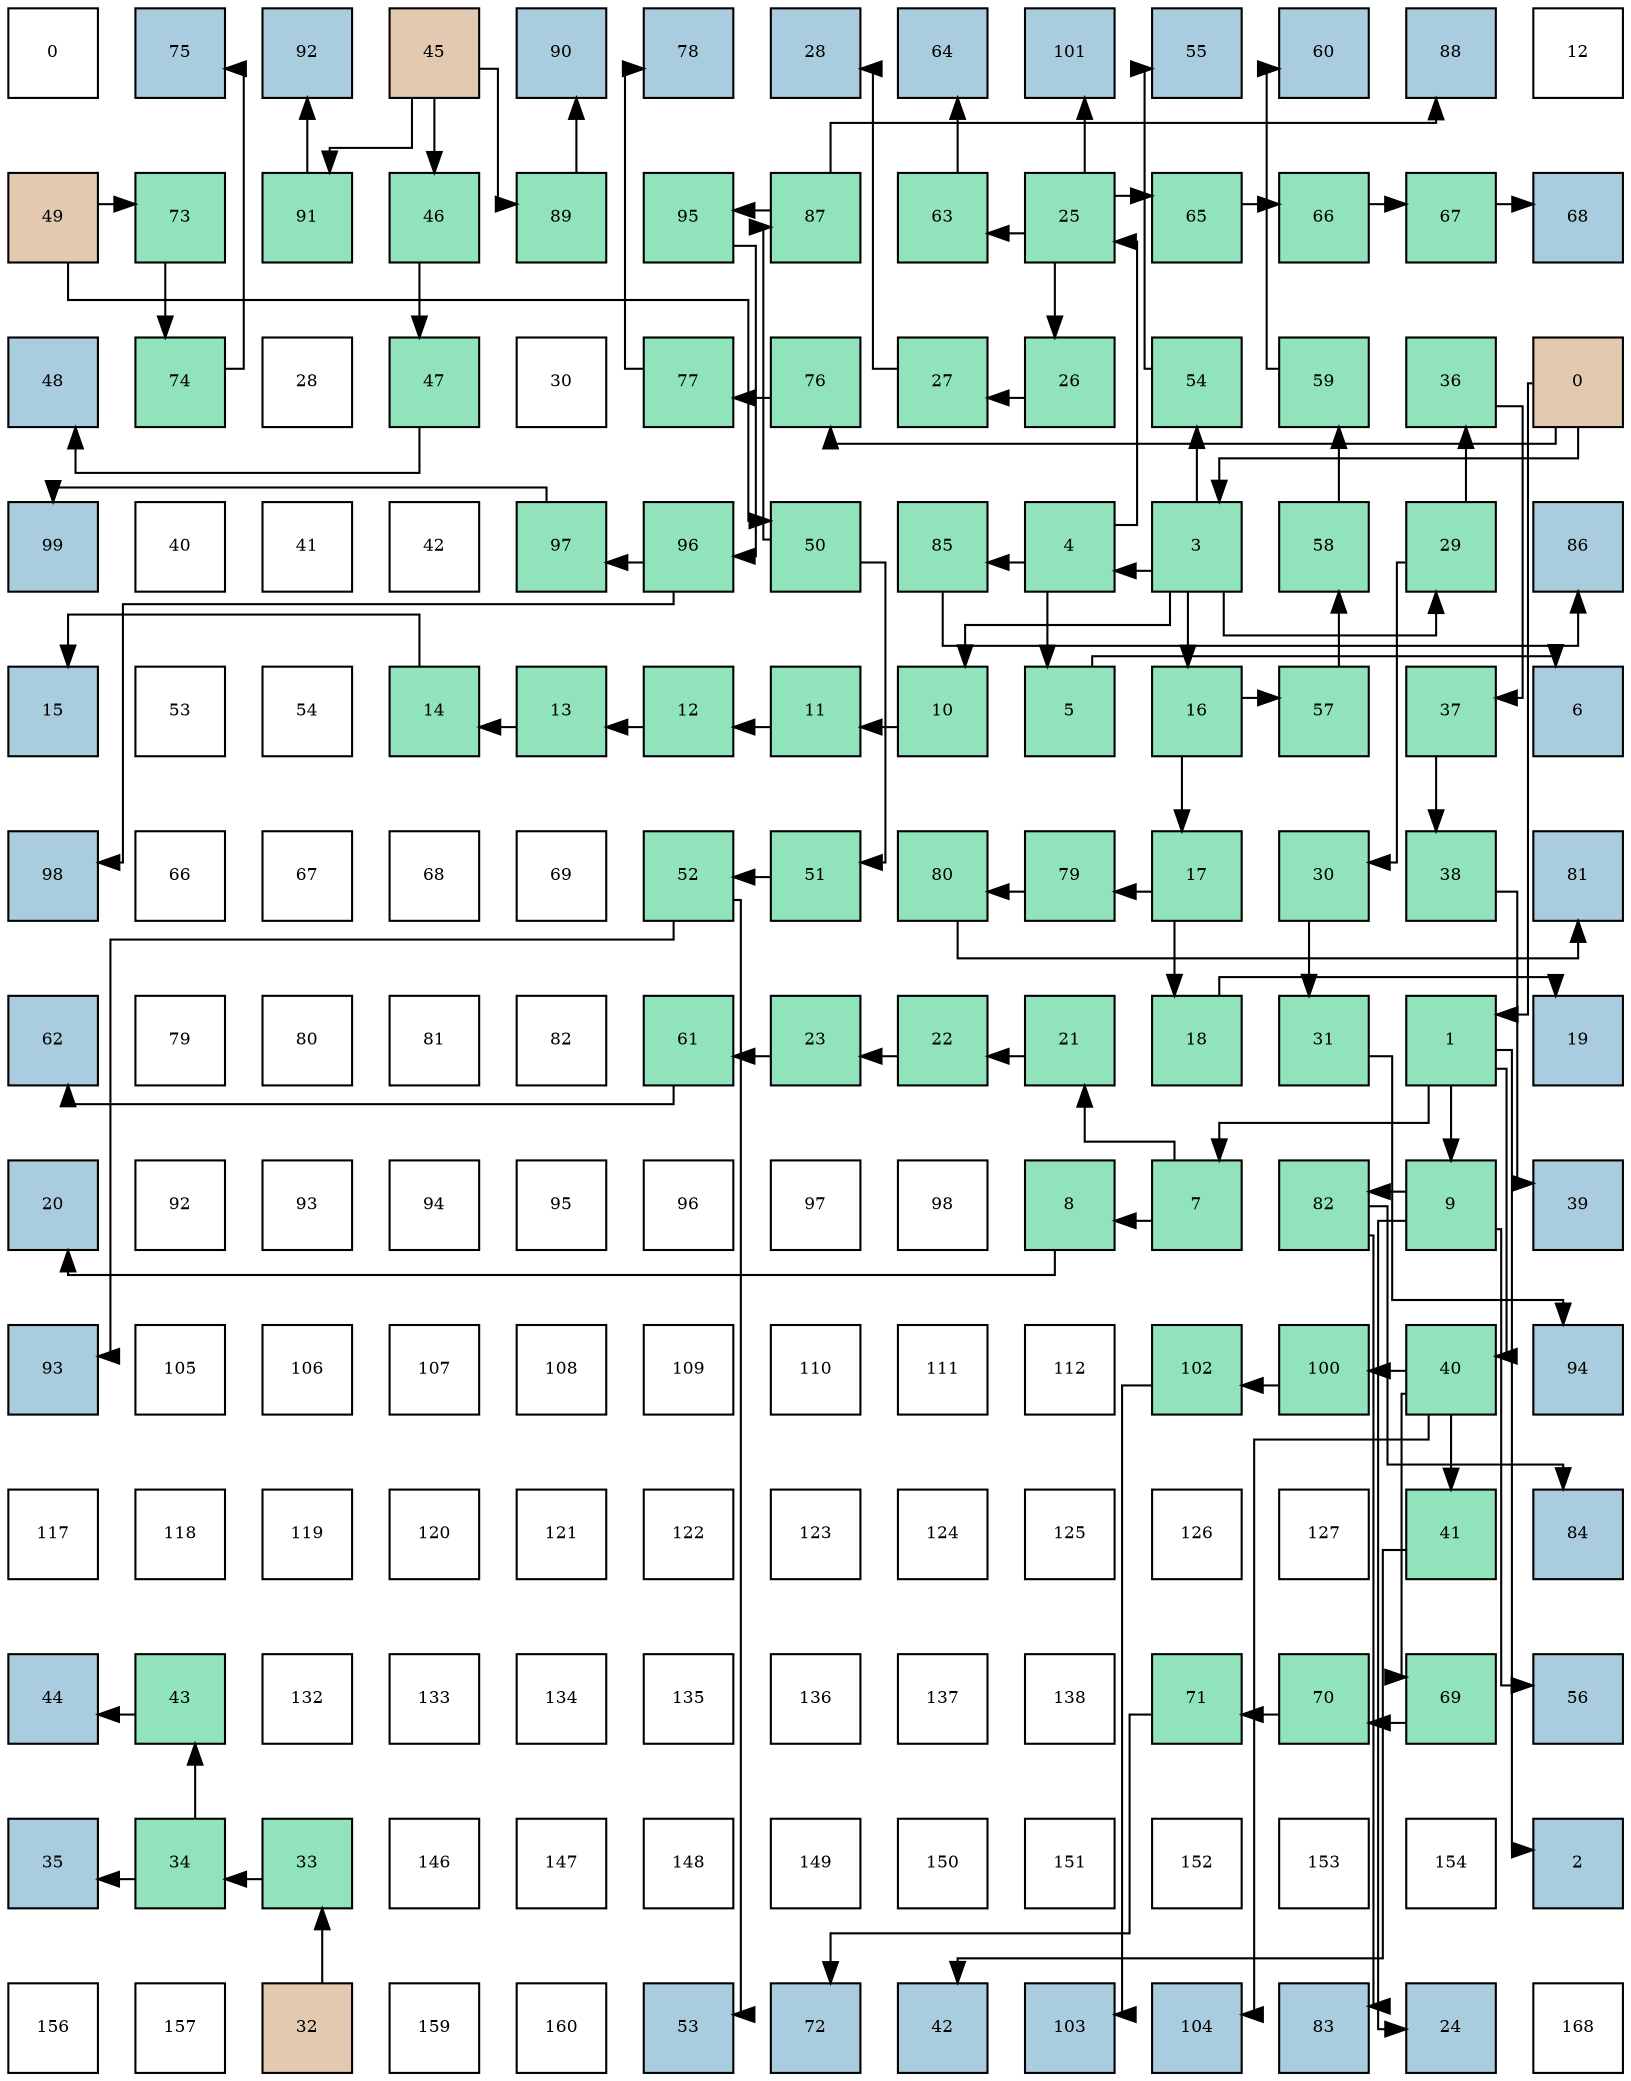 digraph layout{
 rankdir=TB;
 splines=ortho;
 node [style=filled shape=square fixedsize=true width=0.6];
0[label="0", fontsize=8, fillcolor="#ffffff"];
1[label="75", fontsize=8, fillcolor="#a9ccde"];
2[label="92", fontsize=8, fillcolor="#a9ccde"];
3[label="45", fontsize=8, fillcolor="#e3c9af"];
4[label="90", fontsize=8, fillcolor="#a9ccde"];
5[label="78", fontsize=8, fillcolor="#a9ccde"];
6[label="28", fontsize=8, fillcolor="#a9ccde"];
7[label="64", fontsize=8, fillcolor="#a9ccde"];
8[label="101", fontsize=8, fillcolor="#a9ccde"];
9[label="55", fontsize=8, fillcolor="#a9ccde"];
10[label="60", fontsize=8, fillcolor="#a9ccde"];
11[label="88", fontsize=8, fillcolor="#a9ccde"];
12[label="12", fontsize=8, fillcolor="#ffffff"];
13[label="49", fontsize=8, fillcolor="#e3c9af"];
14[label="73", fontsize=8, fillcolor="#91e3bb"];
15[label="91", fontsize=8, fillcolor="#91e3bb"];
16[label="46", fontsize=8, fillcolor="#91e3bb"];
17[label="89", fontsize=8, fillcolor="#91e3bb"];
18[label="95", fontsize=8, fillcolor="#91e3bb"];
19[label="87", fontsize=8, fillcolor="#91e3bb"];
20[label="63", fontsize=8, fillcolor="#91e3bb"];
21[label="25", fontsize=8, fillcolor="#91e3bb"];
22[label="65", fontsize=8, fillcolor="#91e3bb"];
23[label="66", fontsize=8, fillcolor="#91e3bb"];
24[label="67", fontsize=8, fillcolor="#91e3bb"];
25[label="68", fontsize=8, fillcolor="#a9ccde"];
26[label="48", fontsize=8, fillcolor="#a9ccde"];
27[label="74", fontsize=8, fillcolor="#91e3bb"];
28[label="28", fontsize=8, fillcolor="#ffffff"];
29[label="47", fontsize=8, fillcolor="#91e3bb"];
30[label="30", fontsize=8, fillcolor="#ffffff"];
31[label="77", fontsize=8, fillcolor="#91e3bb"];
32[label="76", fontsize=8, fillcolor="#91e3bb"];
33[label="27", fontsize=8, fillcolor="#91e3bb"];
34[label="26", fontsize=8, fillcolor="#91e3bb"];
35[label="54", fontsize=8, fillcolor="#91e3bb"];
36[label="59", fontsize=8, fillcolor="#91e3bb"];
37[label="36", fontsize=8, fillcolor="#91e3bb"];
38[label="0", fontsize=8, fillcolor="#e3c9af"];
39[label="99", fontsize=8, fillcolor="#a9ccde"];
40[label="40", fontsize=8, fillcolor="#ffffff"];
41[label="41", fontsize=8, fillcolor="#ffffff"];
42[label="42", fontsize=8, fillcolor="#ffffff"];
43[label="97", fontsize=8, fillcolor="#91e3bb"];
44[label="96", fontsize=8, fillcolor="#91e3bb"];
45[label="50", fontsize=8, fillcolor="#91e3bb"];
46[label="85", fontsize=8, fillcolor="#91e3bb"];
47[label="4", fontsize=8, fillcolor="#91e3bb"];
48[label="3", fontsize=8, fillcolor="#91e3bb"];
49[label="58", fontsize=8, fillcolor="#91e3bb"];
50[label="29", fontsize=8, fillcolor="#91e3bb"];
51[label="86", fontsize=8, fillcolor="#a9ccde"];
52[label="15", fontsize=8, fillcolor="#a9ccde"];
53[label="53", fontsize=8, fillcolor="#ffffff"];
54[label="54", fontsize=8, fillcolor="#ffffff"];
55[label="14", fontsize=8, fillcolor="#91e3bb"];
56[label="13", fontsize=8, fillcolor="#91e3bb"];
57[label="12", fontsize=8, fillcolor="#91e3bb"];
58[label="11", fontsize=8, fillcolor="#91e3bb"];
59[label="10", fontsize=8, fillcolor="#91e3bb"];
60[label="5", fontsize=8, fillcolor="#91e3bb"];
61[label="16", fontsize=8, fillcolor="#91e3bb"];
62[label="57", fontsize=8, fillcolor="#91e3bb"];
63[label="37", fontsize=8, fillcolor="#91e3bb"];
64[label="6", fontsize=8, fillcolor="#a9ccde"];
65[label="98", fontsize=8, fillcolor="#a9ccde"];
66[label="66", fontsize=8, fillcolor="#ffffff"];
67[label="67", fontsize=8, fillcolor="#ffffff"];
68[label="68", fontsize=8, fillcolor="#ffffff"];
69[label="69", fontsize=8, fillcolor="#ffffff"];
70[label="52", fontsize=8, fillcolor="#91e3bb"];
71[label="51", fontsize=8, fillcolor="#91e3bb"];
72[label="80", fontsize=8, fillcolor="#91e3bb"];
73[label="79", fontsize=8, fillcolor="#91e3bb"];
74[label="17", fontsize=8, fillcolor="#91e3bb"];
75[label="30", fontsize=8, fillcolor="#91e3bb"];
76[label="38", fontsize=8, fillcolor="#91e3bb"];
77[label="81", fontsize=8, fillcolor="#a9ccde"];
78[label="62", fontsize=8, fillcolor="#a9ccde"];
79[label="79", fontsize=8, fillcolor="#ffffff"];
80[label="80", fontsize=8, fillcolor="#ffffff"];
81[label="81", fontsize=8, fillcolor="#ffffff"];
82[label="82", fontsize=8, fillcolor="#ffffff"];
83[label="61", fontsize=8, fillcolor="#91e3bb"];
84[label="23", fontsize=8, fillcolor="#91e3bb"];
85[label="22", fontsize=8, fillcolor="#91e3bb"];
86[label="21", fontsize=8, fillcolor="#91e3bb"];
87[label="18", fontsize=8, fillcolor="#91e3bb"];
88[label="31", fontsize=8, fillcolor="#91e3bb"];
89[label="1", fontsize=8, fillcolor="#91e3bb"];
90[label="19", fontsize=8, fillcolor="#a9ccde"];
91[label="20", fontsize=8, fillcolor="#a9ccde"];
92[label="92", fontsize=8, fillcolor="#ffffff"];
93[label="93", fontsize=8, fillcolor="#ffffff"];
94[label="94", fontsize=8, fillcolor="#ffffff"];
95[label="95", fontsize=8, fillcolor="#ffffff"];
96[label="96", fontsize=8, fillcolor="#ffffff"];
97[label="97", fontsize=8, fillcolor="#ffffff"];
98[label="98", fontsize=8, fillcolor="#ffffff"];
99[label="8", fontsize=8, fillcolor="#91e3bb"];
100[label="7", fontsize=8, fillcolor="#91e3bb"];
101[label="82", fontsize=8, fillcolor="#91e3bb"];
102[label="9", fontsize=8, fillcolor="#91e3bb"];
103[label="39", fontsize=8, fillcolor="#a9ccde"];
104[label="93", fontsize=8, fillcolor="#a9ccde"];
105[label="105", fontsize=8, fillcolor="#ffffff"];
106[label="106", fontsize=8, fillcolor="#ffffff"];
107[label="107", fontsize=8, fillcolor="#ffffff"];
108[label="108", fontsize=8, fillcolor="#ffffff"];
109[label="109", fontsize=8, fillcolor="#ffffff"];
110[label="110", fontsize=8, fillcolor="#ffffff"];
111[label="111", fontsize=8, fillcolor="#ffffff"];
112[label="112", fontsize=8, fillcolor="#ffffff"];
113[label="102", fontsize=8, fillcolor="#91e3bb"];
114[label="100", fontsize=8, fillcolor="#91e3bb"];
115[label="40", fontsize=8, fillcolor="#91e3bb"];
116[label="94", fontsize=8, fillcolor="#a9ccde"];
117[label="117", fontsize=8, fillcolor="#ffffff"];
118[label="118", fontsize=8, fillcolor="#ffffff"];
119[label="119", fontsize=8, fillcolor="#ffffff"];
120[label="120", fontsize=8, fillcolor="#ffffff"];
121[label="121", fontsize=8, fillcolor="#ffffff"];
122[label="122", fontsize=8, fillcolor="#ffffff"];
123[label="123", fontsize=8, fillcolor="#ffffff"];
124[label="124", fontsize=8, fillcolor="#ffffff"];
125[label="125", fontsize=8, fillcolor="#ffffff"];
126[label="126", fontsize=8, fillcolor="#ffffff"];
127[label="127", fontsize=8, fillcolor="#ffffff"];
128[label="41", fontsize=8, fillcolor="#91e3bb"];
129[label="84", fontsize=8, fillcolor="#a9ccde"];
130[label="44", fontsize=8, fillcolor="#a9ccde"];
131[label="43", fontsize=8, fillcolor="#91e3bb"];
132[label="132", fontsize=8, fillcolor="#ffffff"];
133[label="133", fontsize=8, fillcolor="#ffffff"];
134[label="134", fontsize=8, fillcolor="#ffffff"];
135[label="135", fontsize=8, fillcolor="#ffffff"];
136[label="136", fontsize=8, fillcolor="#ffffff"];
137[label="137", fontsize=8, fillcolor="#ffffff"];
138[label="138", fontsize=8, fillcolor="#ffffff"];
139[label="71", fontsize=8, fillcolor="#91e3bb"];
140[label="70", fontsize=8, fillcolor="#91e3bb"];
141[label="69", fontsize=8, fillcolor="#91e3bb"];
142[label="56", fontsize=8, fillcolor="#a9ccde"];
143[label="35", fontsize=8, fillcolor="#a9ccde"];
144[label="34", fontsize=8, fillcolor="#91e3bb"];
145[label="33", fontsize=8, fillcolor="#91e3bb"];
146[label="146", fontsize=8, fillcolor="#ffffff"];
147[label="147", fontsize=8, fillcolor="#ffffff"];
148[label="148", fontsize=8, fillcolor="#ffffff"];
149[label="149", fontsize=8, fillcolor="#ffffff"];
150[label="150", fontsize=8, fillcolor="#ffffff"];
151[label="151", fontsize=8, fillcolor="#ffffff"];
152[label="152", fontsize=8, fillcolor="#ffffff"];
153[label="153", fontsize=8, fillcolor="#ffffff"];
154[label="154", fontsize=8, fillcolor="#ffffff"];
155[label="2", fontsize=8, fillcolor="#a9ccde"];
156[label="156", fontsize=8, fillcolor="#ffffff"];
157[label="157", fontsize=8, fillcolor="#ffffff"];
158[label="32", fontsize=8, fillcolor="#e3c9af"];
159[label="159", fontsize=8, fillcolor="#ffffff"];
160[label="160", fontsize=8, fillcolor="#ffffff"];
161[label="53", fontsize=8, fillcolor="#a9ccde"];
162[label="72", fontsize=8, fillcolor="#a9ccde"];
163[label="42", fontsize=8, fillcolor="#a9ccde"];
164[label="103", fontsize=8, fillcolor="#a9ccde"];
165[label="104", fontsize=8, fillcolor="#a9ccde"];
166[label="83", fontsize=8, fillcolor="#a9ccde"];
167[label="24", fontsize=8, fillcolor="#a9ccde"];
168[label="168", fontsize=8, fillcolor="#ffffff"];
edge [constraint=false, style=vis];38 -> 89;
38 -> 48;
38 -> 32;
89 -> 155;
89 -> 100;
89 -> 102;
89 -> 115;
48 -> 47;
48 -> 59;
48 -> 61;
48 -> 50;
48 -> 35;
47 -> 60;
47 -> 21;
47 -> 46;
60 -> 64;
100 -> 99;
100 -> 86;
99 -> 91;
102 -> 167;
102 -> 142;
102 -> 101;
59 -> 58;
58 -> 57;
57 -> 56;
56 -> 55;
55 -> 52;
61 -> 74;
61 -> 62;
74 -> 87;
74 -> 73;
87 -> 90;
86 -> 85;
85 -> 84;
84 -> 83;
21 -> 34;
21 -> 20;
21 -> 22;
21 -> 8;
34 -> 33;
33 -> 6;
50 -> 75;
50 -> 37;
75 -> 88;
88 -> 116;
158 -> 145;
145 -> 144;
144 -> 143;
144 -> 131;
37 -> 63;
63 -> 76;
76 -> 103;
115 -> 128;
115 -> 141;
115 -> 114;
115 -> 165;
128 -> 163;
131 -> 130;
3 -> 16;
3 -> 17;
3 -> 15;
16 -> 29;
29 -> 26;
13 -> 45;
13 -> 14;
45 -> 71;
45 -> 19;
71 -> 70;
70 -> 161;
70 -> 104;
35 -> 9;
62 -> 49;
49 -> 36;
36 -> 10;
83 -> 78;
20 -> 7;
22 -> 23;
23 -> 24;
24 -> 25;
141 -> 140;
140 -> 139;
139 -> 162;
14 -> 27;
27 -> 1;
32 -> 31;
31 -> 5;
73 -> 72;
72 -> 77;
101 -> 166;
101 -> 129;
46 -> 51;
19 -> 11;
19 -> 18;
17 -> 4;
15 -> 2;
18 -> 44;
44 -> 43;
44 -> 65;
43 -> 39;
114 -> 113;
113 -> 164;
edge [constraint=true, style=invis];
0 -> 13 -> 26 -> 39 -> 52 -> 65 -> 78 -> 91 -> 104 -> 117 -> 130 -> 143 -> 156;
1 -> 14 -> 27 -> 40 -> 53 -> 66 -> 79 -> 92 -> 105 -> 118 -> 131 -> 144 -> 157;
2 -> 15 -> 28 -> 41 -> 54 -> 67 -> 80 -> 93 -> 106 -> 119 -> 132 -> 145 -> 158;
3 -> 16 -> 29 -> 42 -> 55 -> 68 -> 81 -> 94 -> 107 -> 120 -> 133 -> 146 -> 159;
4 -> 17 -> 30 -> 43 -> 56 -> 69 -> 82 -> 95 -> 108 -> 121 -> 134 -> 147 -> 160;
5 -> 18 -> 31 -> 44 -> 57 -> 70 -> 83 -> 96 -> 109 -> 122 -> 135 -> 148 -> 161;
6 -> 19 -> 32 -> 45 -> 58 -> 71 -> 84 -> 97 -> 110 -> 123 -> 136 -> 149 -> 162;
7 -> 20 -> 33 -> 46 -> 59 -> 72 -> 85 -> 98 -> 111 -> 124 -> 137 -> 150 -> 163;
8 -> 21 -> 34 -> 47 -> 60 -> 73 -> 86 -> 99 -> 112 -> 125 -> 138 -> 151 -> 164;
9 -> 22 -> 35 -> 48 -> 61 -> 74 -> 87 -> 100 -> 113 -> 126 -> 139 -> 152 -> 165;
10 -> 23 -> 36 -> 49 -> 62 -> 75 -> 88 -> 101 -> 114 -> 127 -> 140 -> 153 -> 166;
11 -> 24 -> 37 -> 50 -> 63 -> 76 -> 89 -> 102 -> 115 -> 128 -> 141 -> 154 -> 167;
12 -> 25 -> 38 -> 51 -> 64 -> 77 -> 90 -> 103 -> 116 -> 129 -> 142 -> 155 -> 168;
rank = same {0 -> 1 -> 2 -> 3 -> 4 -> 5 -> 6 -> 7 -> 8 -> 9 -> 10 -> 11 -> 12};
rank = same {13 -> 14 -> 15 -> 16 -> 17 -> 18 -> 19 -> 20 -> 21 -> 22 -> 23 -> 24 -> 25};
rank = same {26 -> 27 -> 28 -> 29 -> 30 -> 31 -> 32 -> 33 -> 34 -> 35 -> 36 -> 37 -> 38};
rank = same {39 -> 40 -> 41 -> 42 -> 43 -> 44 -> 45 -> 46 -> 47 -> 48 -> 49 -> 50 -> 51};
rank = same {52 -> 53 -> 54 -> 55 -> 56 -> 57 -> 58 -> 59 -> 60 -> 61 -> 62 -> 63 -> 64};
rank = same {65 -> 66 -> 67 -> 68 -> 69 -> 70 -> 71 -> 72 -> 73 -> 74 -> 75 -> 76 -> 77};
rank = same {78 -> 79 -> 80 -> 81 -> 82 -> 83 -> 84 -> 85 -> 86 -> 87 -> 88 -> 89 -> 90};
rank = same {91 -> 92 -> 93 -> 94 -> 95 -> 96 -> 97 -> 98 -> 99 -> 100 -> 101 -> 102 -> 103};
rank = same {104 -> 105 -> 106 -> 107 -> 108 -> 109 -> 110 -> 111 -> 112 -> 113 -> 114 -> 115 -> 116};
rank = same {117 -> 118 -> 119 -> 120 -> 121 -> 122 -> 123 -> 124 -> 125 -> 126 -> 127 -> 128 -> 129};
rank = same {130 -> 131 -> 132 -> 133 -> 134 -> 135 -> 136 -> 137 -> 138 -> 139 -> 140 -> 141 -> 142};
rank = same {143 -> 144 -> 145 -> 146 -> 147 -> 148 -> 149 -> 150 -> 151 -> 152 -> 153 -> 154 -> 155};
rank = same {156 -> 157 -> 158 -> 159 -> 160 -> 161 -> 162 -> 163 -> 164 -> 165 -> 166 -> 167 -> 168};
}
